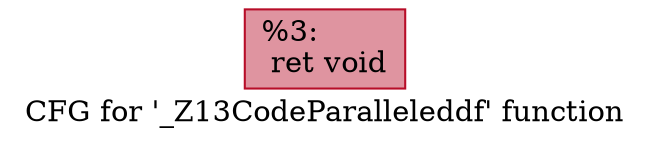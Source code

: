 digraph "CFG for '_Z13CodeParalleleddf' function" {
	label="CFG for '_Z13CodeParalleleddf' function";

	Node0x55c22a0 [shape=record,color="#b70d28ff", style=filled, fillcolor="#b70d2870",label="{%3:\l  ret void\l}"];
}
